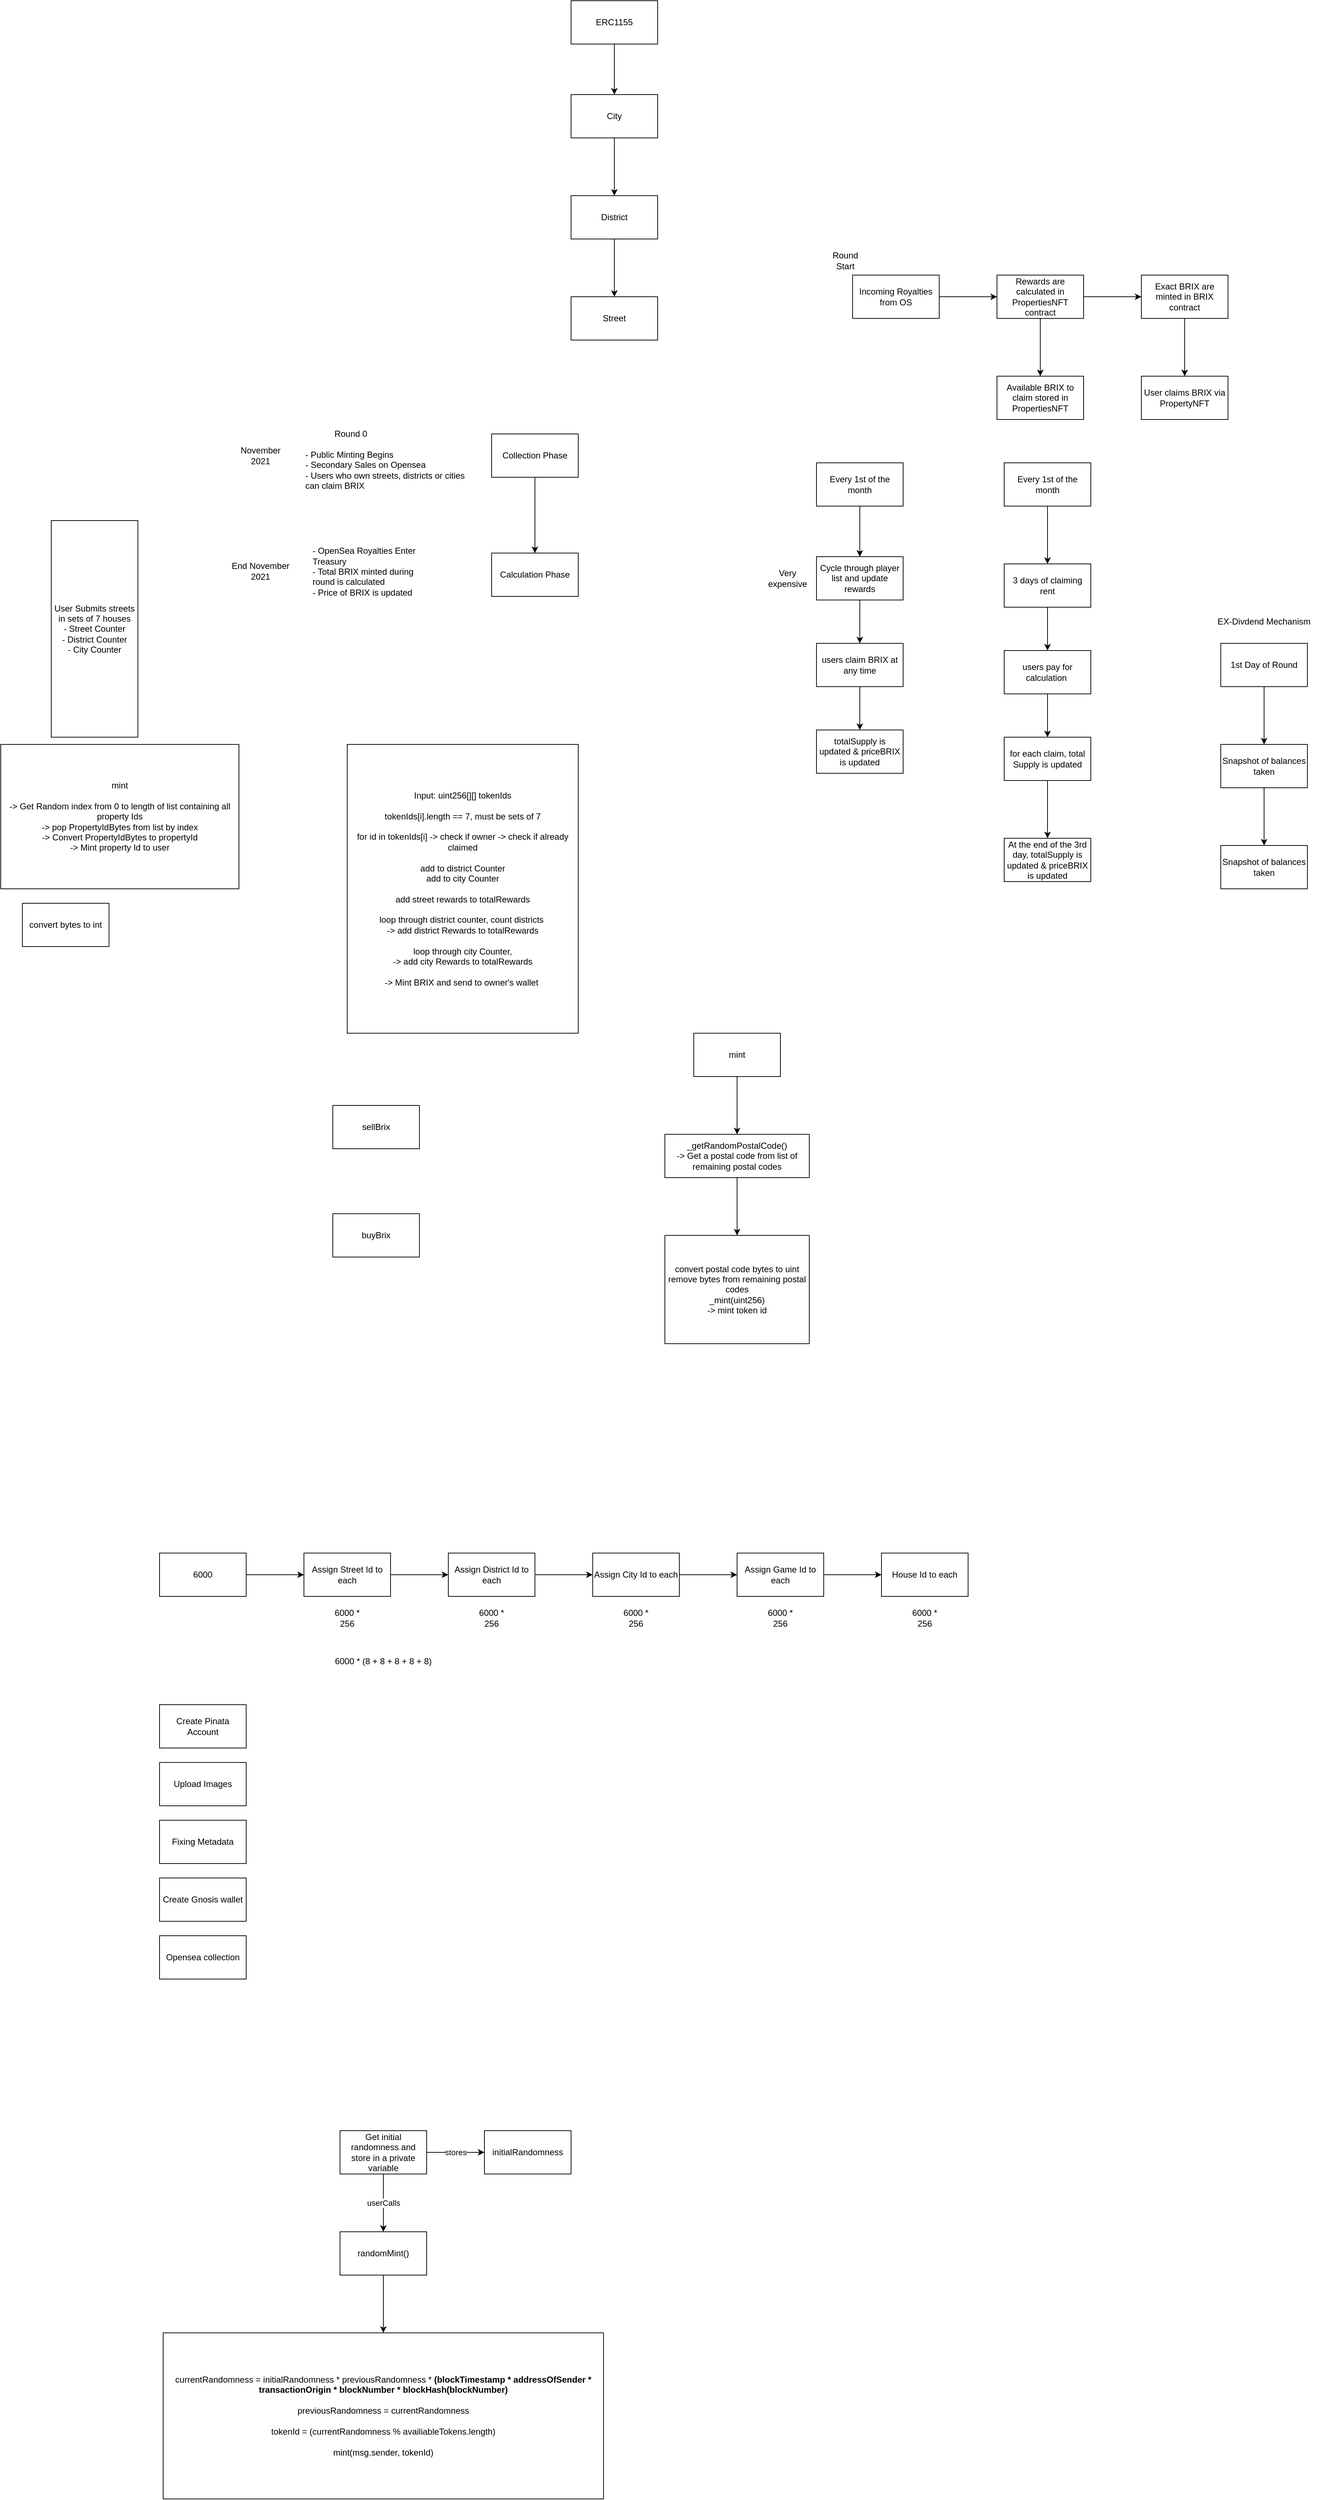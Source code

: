 <mxfile version="14.5.1" type="device" pages="3"><diagram id="Az3tWAgbhtsFNuVqQc36" name="Page-1"><mxGraphModel dx="1936" dy="816" grid="1" gridSize="10" guides="1" tooltips="1" connect="1" arrows="1" fold="1" page="1" pageScale="1" pageWidth="850" pageHeight="1100" math="0" shadow="0"><root><mxCell id="0"/><mxCell id="1" parent="0"/><mxCell id="qR8uEm9JxeyCp4bmwIor-4" value="" style="edgeStyle=orthogonalEdgeStyle;rounded=0;orthogonalLoop=1;jettySize=auto;html=1;" parent="1" source="qR8uEm9JxeyCp4bmwIor-1" target="qR8uEm9JxeyCp4bmwIor-3" edge="1"><mxGeometry relative="1" as="geometry"/></mxCell><mxCell id="qR8uEm9JxeyCp4bmwIor-1" value="Incoming Royalties from OS" style="rounded=0;whiteSpace=wrap;html=1;" parent="1" vertex="1"><mxGeometry x="360" y="390" width="120" height="60" as="geometry"/></mxCell><mxCell id="qR8uEm9JxeyCp4bmwIor-2" value="Round Start" style="text;html=1;strokeColor=none;fillColor=none;align=center;verticalAlign=middle;whiteSpace=wrap;rounded=0;" parent="1" vertex="1"><mxGeometry x="330" y="360" width="40" height="20" as="geometry"/></mxCell><mxCell id="qR8uEm9JxeyCp4bmwIor-6" value="" style="edgeStyle=orthogonalEdgeStyle;rounded=0;orthogonalLoop=1;jettySize=auto;html=1;" parent="1" source="qR8uEm9JxeyCp4bmwIor-3" target="qR8uEm9JxeyCp4bmwIor-5" edge="1"><mxGeometry relative="1" as="geometry"/></mxCell><mxCell id="qR8uEm9JxeyCp4bmwIor-8" value="" style="edgeStyle=orthogonalEdgeStyle;rounded=0;orthogonalLoop=1;jettySize=auto;html=1;" parent="1" source="qR8uEm9JxeyCp4bmwIor-3" target="qR8uEm9JxeyCp4bmwIor-7" edge="1"><mxGeometry relative="1" as="geometry"/></mxCell><mxCell id="qR8uEm9JxeyCp4bmwIor-3" value="Rewards are calculated in PropertiesNFT contract" style="rounded=0;whiteSpace=wrap;html=1;" parent="1" vertex="1"><mxGeometry x="560" y="390" width="120" height="60" as="geometry"/></mxCell><mxCell id="qR8uEm9JxeyCp4bmwIor-5" value="Available BRIX to claim stored in PropertiesNFT" style="rounded=0;whiteSpace=wrap;html=1;" parent="1" vertex="1"><mxGeometry x="560" y="530" width="120" height="60" as="geometry"/></mxCell><mxCell id="qR8uEm9JxeyCp4bmwIor-10" value="" style="edgeStyle=orthogonalEdgeStyle;rounded=0;orthogonalLoop=1;jettySize=auto;html=1;" parent="1" source="qR8uEm9JxeyCp4bmwIor-7" target="qR8uEm9JxeyCp4bmwIor-9" edge="1"><mxGeometry relative="1" as="geometry"/></mxCell><mxCell id="qR8uEm9JxeyCp4bmwIor-7" value="Exact BRIX are minted in BRIX contract" style="rounded=0;whiteSpace=wrap;html=1;" parent="1" vertex="1"><mxGeometry x="760" y="390" width="120" height="60" as="geometry"/></mxCell><mxCell id="qR8uEm9JxeyCp4bmwIor-9" value="User claims BRIX via PropertyNFT" style="rounded=0;whiteSpace=wrap;html=1;" parent="1" vertex="1"><mxGeometry x="760" y="530" width="120" height="60" as="geometry"/></mxCell><mxCell id="qR8uEm9JxeyCp4bmwIor-13" value="" style="edgeStyle=orthogonalEdgeStyle;rounded=0;orthogonalLoop=1;jettySize=auto;html=1;" parent="1" source="qR8uEm9JxeyCp4bmwIor-11" target="qR8uEm9JxeyCp4bmwIor-12" edge="1"><mxGeometry relative="1" as="geometry"/></mxCell><mxCell id="qR8uEm9JxeyCp4bmwIor-11" value="ERC1155" style="rounded=0;whiteSpace=wrap;html=1;" parent="1" vertex="1"><mxGeometry x="-30" y="10" width="120" height="60" as="geometry"/></mxCell><mxCell id="qR8uEm9JxeyCp4bmwIor-15" value="" style="edgeStyle=orthogonalEdgeStyle;rounded=0;orthogonalLoop=1;jettySize=auto;html=1;" parent="1" source="qR8uEm9JxeyCp4bmwIor-12" target="qR8uEm9JxeyCp4bmwIor-14" edge="1"><mxGeometry relative="1" as="geometry"/></mxCell><mxCell id="qR8uEm9JxeyCp4bmwIor-12" value="City" style="rounded=0;whiteSpace=wrap;html=1;" parent="1" vertex="1"><mxGeometry x="-30" y="140" width="120" height="60" as="geometry"/></mxCell><mxCell id="qR8uEm9JxeyCp4bmwIor-17" value="" style="edgeStyle=orthogonalEdgeStyle;rounded=0;orthogonalLoop=1;jettySize=auto;html=1;" parent="1" source="qR8uEm9JxeyCp4bmwIor-14" target="qR8uEm9JxeyCp4bmwIor-16" edge="1"><mxGeometry relative="1" as="geometry"/></mxCell><mxCell id="qR8uEm9JxeyCp4bmwIor-14" value="District" style="rounded=0;whiteSpace=wrap;html=1;" parent="1" vertex="1"><mxGeometry x="-30" y="280" width="120" height="60" as="geometry"/></mxCell><mxCell id="qR8uEm9JxeyCp4bmwIor-16" value="Street" style="rounded=0;whiteSpace=wrap;html=1;" parent="1" vertex="1"><mxGeometry x="-30" y="420" width="120" height="60" as="geometry"/></mxCell><mxCell id="qR8uEm9JxeyCp4bmwIor-20" value="" style="edgeStyle=orthogonalEdgeStyle;rounded=0;orthogonalLoop=1;jettySize=auto;html=1;" parent="1" source="qR8uEm9JxeyCp4bmwIor-18" target="qR8uEm9JxeyCp4bmwIor-19" edge="1"><mxGeometry relative="1" as="geometry"/></mxCell><mxCell id="qR8uEm9JxeyCp4bmwIor-18" value="Every 1st of the month" style="rounded=0;whiteSpace=wrap;html=1;" parent="1" vertex="1"><mxGeometry x="310" y="650" width="120" height="60" as="geometry"/></mxCell><mxCell id="qR8uEm9JxeyCp4bmwIor-26" value="" style="edgeStyle=orthogonalEdgeStyle;rounded=0;orthogonalLoop=1;jettySize=auto;html=1;entryX=0.5;entryY=0;entryDx=0;entryDy=0;" parent="1" source="qR8uEm9JxeyCp4bmwIor-19" target="qR8uEm9JxeyCp4bmwIor-32" edge="1"><mxGeometry relative="1" as="geometry"><mxPoint x="370" y="920" as="targetPoint"/></mxGeometry></mxCell><mxCell id="qR8uEm9JxeyCp4bmwIor-19" value="Cycle through player list and update rewards" style="rounded=0;whiteSpace=wrap;html=1;" parent="1" vertex="1"><mxGeometry x="310" y="780" width="120" height="60" as="geometry"/></mxCell><mxCell id="qR8uEm9JxeyCp4bmwIor-22" value="Very expensive" style="text;html=1;strokeColor=none;fillColor=none;align=center;verticalAlign=middle;whiteSpace=wrap;rounded=0;" parent="1" vertex="1"><mxGeometry x="250" y="800" width="40" height="20" as="geometry"/></mxCell><mxCell id="qR8uEm9JxeyCp4bmwIor-28" value="" style="edgeStyle=orthogonalEdgeStyle;rounded=0;orthogonalLoop=1;jettySize=auto;html=1;" parent="1" source="qR8uEm9JxeyCp4bmwIor-24" edge="1"><mxGeometry relative="1" as="geometry"><mxPoint x="630" y="790" as="targetPoint"/></mxGeometry></mxCell><mxCell id="qR8uEm9JxeyCp4bmwIor-24" value="Every 1st of the month" style="rounded=0;whiteSpace=wrap;html=1;" parent="1" vertex="1"><mxGeometry x="570" y="650" width="120" height="60" as="geometry"/></mxCell><mxCell id="qR8uEm9JxeyCp4bmwIor-31" value="totalSupply is updated &amp;amp; priceBRIX is updated" style="rounded=0;whiteSpace=wrap;html=1;" parent="1" vertex="1"><mxGeometry x="310" y="1020" width="120" height="60" as="geometry"/></mxCell><mxCell id="qR8uEm9JxeyCp4bmwIor-33" style="edgeStyle=orthogonalEdgeStyle;rounded=0;orthogonalLoop=1;jettySize=auto;html=1;" parent="1" source="qR8uEm9JxeyCp4bmwIor-32" target="qR8uEm9JxeyCp4bmwIor-31" edge="1"><mxGeometry relative="1" as="geometry"/></mxCell><mxCell id="qR8uEm9JxeyCp4bmwIor-32" value="users claim BRIX at any time" style="rounded=0;whiteSpace=wrap;html=1;" parent="1" vertex="1"><mxGeometry x="310" y="900" width="120" height="60" as="geometry"/></mxCell><mxCell id="qR8uEm9JxeyCp4bmwIor-40" value="" style="edgeStyle=orthogonalEdgeStyle;rounded=0;orthogonalLoop=1;jettySize=auto;html=1;" parent="1" source="qR8uEm9JxeyCp4bmwIor-41" target="qR8uEm9JxeyCp4bmwIor-43" edge="1"><mxGeometry relative="1" as="geometry"/></mxCell><mxCell id="qR8uEm9JxeyCp4bmwIor-41" value="3 days of claiming rent" style="rounded=0;whiteSpace=wrap;html=1;" parent="1" vertex="1"><mxGeometry x="570" y="790" width="120" height="60" as="geometry"/></mxCell><mxCell id="qR8uEm9JxeyCp4bmwIor-42" value="" style="edgeStyle=orthogonalEdgeStyle;rounded=0;orthogonalLoop=1;jettySize=auto;html=1;" parent="1" source="qR8uEm9JxeyCp4bmwIor-43" target="qR8uEm9JxeyCp4bmwIor-45" edge="1"><mxGeometry relative="1" as="geometry"/></mxCell><mxCell id="qR8uEm9JxeyCp4bmwIor-43" value="users pay for calculation&amp;nbsp;" style="rounded=0;whiteSpace=wrap;html=1;" parent="1" vertex="1"><mxGeometry x="570" y="910" width="120" height="60" as="geometry"/></mxCell><mxCell id="qR8uEm9JxeyCp4bmwIor-44" value="" style="edgeStyle=orthogonalEdgeStyle;rounded=0;orthogonalLoop=1;jettySize=auto;html=1;" parent="1" source="qR8uEm9JxeyCp4bmwIor-45" target="qR8uEm9JxeyCp4bmwIor-46" edge="1"><mxGeometry relative="1" as="geometry"/></mxCell><mxCell id="qR8uEm9JxeyCp4bmwIor-45" value="for each claim, total Supply is updated" style="rounded=0;whiteSpace=wrap;html=1;" parent="1" vertex="1"><mxGeometry x="570" y="1030" width="120" height="60" as="geometry"/></mxCell><mxCell id="qR8uEm9JxeyCp4bmwIor-46" value="At the end of the 3rd day, totalSupply is updated &amp;amp; priceBRIX is updated" style="rounded=0;whiteSpace=wrap;html=1;" parent="1" vertex="1"><mxGeometry x="570" y="1170" width="120" height="60" as="geometry"/></mxCell><mxCell id="LTl5Bn6q6kpnDJlKhOfX-1" value="EX-Divdend Mechanism" style="text;html=1;strokeColor=none;fillColor=none;align=center;verticalAlign=middle;whiteSpace=wrap;rounded=0;" parent="1" vertex="1"><mxGeometry x="830" y="860" width="200" height="20" as="geometry"/></mxCell><mxCell id="LTl5Bn6q6kpnDJlKhOfX-4" value="" style="edgeStyle=orthogonalEdgeStyle;rounded=0;orthogonalLoop=1;jettySize=auto;html=1;" parent="1" source="LTl5Bn6q6kpnDJlKhOfX-2" target="LTl5Bn6q6kpnDJlKhOfX-3" edge="1"><mxGeometry relative="1" as="geometry"/></mxCell><mxCell id="LTl5Bn6q6kpnDJlKhOfX-2" value="1st Day of Round" style="rounded=0;whiteSpace=wrap;html=1;" parent="1" vertex="1"><mxGeometry x="870" y="900" width="120" height="60" as="geometry"/></mxCell><mxCell id="LTl5Bn6q6kpnDJlKhOfX-6" value="" style="edgeStyle=orthogonalEdgeStyle;rounded=0;orthogonalLoop=1;jettySize=auto;html=1;" parent="1" source="LTl5Bn6q6kpnDJlKhOfX-3" target="LTl5Bn6q6kpnDJlKhOfX-5" edge="1"><mxGeometry relative="1" as="geometry"/></mxCell><mxCell id="LTl5Bn6q6kpnDJlKhOfX-3" value="Snapshot of balances taken" style="rounded=0;whiteSpace=wrap;html=1;" parent="1" vertex="1"><mxGeometry x="870" y="1040" width="120" height="60" as="geometry"/></mxCell><mxCell id="LTl5Bn6q6kpnDJlKhOfX-5" value="Snapshot of balances taken" style="rounded=0;whiteSpace=wrap;html=1;" parent="1" vertex="1"><mxGeometry x="870" y="1180" width="120" height="60" as="geometry"/></mxCell><mxCell id="PVgWpSz1gebOikSDY0ii-7" value="" style="edgeStyle=orthogonalEdgeStyle;rounded=0;orthogonalLoop=1;jettySize=auto;html=1;" parent="1" source="PVgWpSz1gebOikSDY0ii-1" target="PVgWpSz1gebOikSDY0ii-6" edge="1"><mxGeometry relative="1" as="geometry"/></mxCell><mxCell id="PVgWpSz1gebOikSDY0ii-1" value="Collection Phase" style="rounded=0;whiteSpace=wrap;html=1;" parent="1" vertex="1"><mxGeometry x="-140" y="610" width="120" height="60" as="geometry"/></mxCell><mxCell id="PVgWpSz1gebOikSDY0ii-2" value="Round 0" style="text;html=1;strokeColor=none;fillColor=none;align=center;verticalAlign=middle;whiteSpace=wrap;rounded=0;" parent="1" vertex="1"><mxGeometry x="-380" y="600" width="90" height="20" as="geometry"/></mxCell><mxCell id="PVgWpSz1gebOikSDY0ii-3" value="- Public Minting Begins&lt;br&gt;- Secondary Sales on Opensea&lt;br&gt;- Users who own streets, districts or cities can claim BRIX" style="text;html=1;strokeColor=none;fillColor=none;align=left;verticalAlign=middle;whiteSpace=wrap;rounded=0;" parent="1" vertex="1"><mxGeometry x="-400" y="650" width="240" height="20" as="geometry"/></mxCell><mxCell id="PVgWpSz1gebOikSDY0ii-5" value="November 2021" style="text;html=1;strokeColor=none;fillColor=none;align=center;verticalAlign=middle;whiteSpace=wrap;rounded=0;" parent="1" vertex="1"><mxGeometry x="-480" y="630" width="40" height="20" as="geometry"/></mxCell><mxCell id="PVgWpSz1gebOikSDY0ii-6" value="Calculation Phase" style="rounded=0;whiteSpace=wrap;html=1;" parent="1" vertex="1"><mxGeometry x="-140" y="775" width="120" height="60" as="geometry"/></mxCell><mxCell id="PVgWpSz1gebOikSDY0ii-8" value="- OpenSea Royalties Enter Treasury&lt;br&gt;- Total BRIX minted during round is calculated&lt;br&gt;- Price of BRIX is updated&lt;br&gt;&lt;br&gt;&lt;div&gt;&lt;br&gt;&lt;/div&gt;" style="text;html=1;strokeColor=none;fillColor=none;align=left;verticalAlign=middle;whiteSpace=wrap;rounded=0;" parent="1" vertex="1"><mxGeometry x="-390" y="770" width="160" height="90" as="geometry"/></mxCell><mxCell id="PVgWpSz1gebOikSDY0ii-11" value="End November 2021" style="text;html=1;strokeColor=none;fillColor=none;align=center;verticalAlign=middle;whiteSpace=wrap;rounded=0;" parent="1" vertex="1"><mxGeometry x="-505" y="790" width="90" height="20" as="geometry"/></mxCell><mxCell id="eqbZpa2mwNbuk-bFrMtH-1" value="User Submits streets in sets of 7 houses&lt;br&gt;- Street Counter&lt;br&gt;- District Counter&lt;br&gt;- City Counter" style="rounded=0;whiteSpace=wrap;html=1;" parent="1" vertex="1"><mxGeometry x="-750" y="730" width="120" height="300" as="geometry"/></mxCell><mxCell id="eqbZpa2mwNbuk-bFrMtH-2" value="Input: uint256[][] tokenIds&lt;br&gt;&lt;br&gt;tokenIds[i].length == 7, must be sets of 7&lt;br&gt;&lt;br&gt;for id in tokenIds[i] -&amp;gt; check if owner -&amp;gt; check if already claimed&lt;br&gt;&lt;br&gt;add to district Counter&lt;br&gt;add to city Counter&lt;br&gt;&lt;br&gt;add street rewards to totalRewards&lt;br&gt;&lt;br&gt;loop through district counter, count districts&amp;nbsp;&lt;br&gt;-&amp;gt; add district Rewards to totalRewards&lt;br&gt;&lt;br&gt;loop through city Counter,&lt;br&gt;-&amp;gt; add city Rewards to totalRewards&lt;br&gt;&lt;br&gt;-&amp;gt; Mint BRIX and send to owner's wallet&amp;nbsp;" style="rounded=0;whiteSpace=wrap;html=1;" parent="1" vertex="1"><mxGeometry x="-340" y="1040" width="320" height="400" as="geometry"/></mxCell><mxCell id="eqbZpa2mwNbuk-bFrMtH-3" value="mint&lt;br&gt;&lt;br&gt;-&amp;gt; Get Random index from 0 to length of list containing all property Ids&lt;br&gt;-&amp;gt; pop PropertyIdBytes from list by index&lt;br&gt;-&amp;gt; Convert PropertyIdBytes to propertyId&lt;br&gt;-&amp;gt; Mint property Id to user" style="rounded=0;whiteSpace=wrap;html=1;" parent="1" vertex="1"><mxGeometry x="-820" y="1040" width="330" height="200" as="geometry"/></mxCell><mxCell id="eqbZpa2mwNbuk-bFrMtH-5" value="convert bytes to int" style="rounded=0;whiteSpace=wrap;html=1;" parent="1" vertex="1"><mxGeometry x="-790" y="1260" width="120" height="60" as="geometry"/></mxCell><mxCell id="eqbZpa2mwNbuk-bFrMtH-6" value="sellBrix" style="rounded=0;whiteSpace=wrap;html=1;" parent="1" vertex="1"><mxGeometry x="-360" y="1540" width="120" height="60" as="geometry"/></mxCell><mxCell id="eqbZpa2mwNbuk-bFrMtH-7" value="buyBrix" style="rounded=0;whiteSpace=wrap;html=1;" parent="1" vertex="1"><mxGeometry x="-360" y="1690" width="120" height="60" as="geometry"/></mxCell><mxCell id="eqbZpa2mwNbuk-bFrMtH-10" value="" style="edgeStyle=orthogonalEdgeStyle;rounded=0;orthogonalLoop=1;jettySize=auto;html=1;" parent="1" source="eqbZpa2mwNbuk-bFrMtH-8" target="eqbZpa2mwNbuk-bFrMtH-9" edge="1"><mxGeometry relative="1" as="geometry"/></mxCell><mxCell id="eqbZpa2mwNbuk-bFrMtH-8" value="6000" style="rounded=0;whiteSpace=wrap;html=1;" parent="1" vertex="1"><mxGeometry x="-600" y="2160" width="120" height="60" as="geometry"/></mxCell><mxCell id="eqbZpa2mwNbuk-bFrMtH-12" value="" style="edgeStyle=orthogonalEdgeStyle;rounded=0;orthogonalLoop=1;jettySize=auto;html=1;" parent="1" source="eqbZpa2mwNbuk-bFrMtH-9" target="eqbZpa2mwNbuk-bFrMtH-11" edge="1"><mxGeometry relative="1" as="geometry"/></mxCell><mxCell id="eqbZpa2mwNbuk-bFrMtH-9" value="Assign Street Id to each" style="rounded=0;whiteSpace=wrap;html=1;" parent="1" vertex="1"><mxGeometry x="-400" y="2160" width="120" height="60" as="geometry"/></mxCell><mxCell id="eqbZpa2mwNbuk-bFrMtH-14" value="" style="edgeStyle=orthogonalEdgeStyle;rounded=0;orthogonalLoop=1;jettySize=auto;html=1;" parent="1" source="eqbZpa2mwNbuk-bFrMtH-11" target="eqbZpa2mwNbuk-bFrMtH-13" edge="1"><mxGeometry relative="1" as="geometry"/></mxCell><mxCell id="eqbZpa2mwNbuk-bFrMtH-11" value="Assign District Id to each" style="rounded=0;whiteSpace=wrap;html=1;" parent="1" vertex="1"><mxGeometry x="-200" y="2160" width="120" height="60" as="geometry"/></mxCell><mxCell id="eqbZpa2mwNbuk-bFrMtH-20" value="" style="edgeStyle=orthogonalEdgeStyle;rounded=0;orthogonalLoop=1;jettySize=auto;html=1;" parent="1" source="eqbZpa2mwNbuk-bFrMtH-13" target="eqbZpa2mwNbuk-bFrMtH-19" edge="1"><mxGeometry relative="1" as="geometry"/></mxCell><mxCell id="eqbZpa2mwNbuk-bFrMtH-13" value="Assign City Id to each" style="rounded=0;whiteSpace=wrap;html=1;" parent="1" vertex="1"><mxGeometry y="2160" width="120" height="60" as="geometry"/></mxCell><mxCell id="eqbZpa2mwNbuk-bFrMtH-15" value="6000 * 256" style="text;html=1;strokeColor=none;fillColor=none;align=center;verticalAlign=middle;whiteSpace=wrap;rounded=0;" parent="1" vertex="1"><mxGeometry x="-360" y="2240" width="40" height="20" as="geometry"/></mxCell><mxCell id="eqbZpa2mwNbuk-bFrMtH-16" value="6000 * 256" style="text;html=1;strokeColor=none;fillColor=none;align=center;verticalAlign=middle;whiteSpace=wrap;rounded=0;" parent="1" vertex="1"><mxGeometry x="-160" y="2240" width="40" height="20" as="geometry"/></mxCell><mxCell id="eqbZpa2mwNbuk-bFrMtH-17" value="6000 * 256" style="text;html=1;strokeColor=none;fillColor=none;align=center;verticalAlign=middle;whiteSpace=wrap;rounded=0;" parent="1" vertex="1"><mxGeometry x="40" y="2240" width="40" height="20" as="geometry"/></mxCell><mxCell id="eqbZpa2mwNbuk-bFrMtH-22" value="" style="edgeStyle=orthogonalEdgeStyle;rounded=0;orthogonalLoop=1;jettySize=auto;html=1;" parent="1" source="eqbZpa2mwNbuk-bFrMtH-19" target="eqbZpa2mwNbuk-bFrMtH-21" edge="1"><mxGeometry relative="1" as="geometry"/></mxCell><mxCell id="eqbZpa2mwNbuk-bFrMtH-19" value="Assign Game Id to each" style="rounded=0;whiteSpace=wrap;html=1;" parent="1" vertex="1"><mxGeometry x="200" y="2160" width="120" height="60" as="geometry"/></mxCell><mxCell id="eqbZpa2mwNbuk-bFrMtH-21" value="House Id to each" style="rounded=0;whiteSpace=wrap;html=1;" parent="1" vertex="1"><mxGeometry x="400" y="2160" width="120" height="60" as="geometry"/></mxCell><mxCell id="eqbZpa2mwNbuk-bFrMtH-23" value="6000 * 256" style="text;html=1;strokeColor=none;fillColor=none;align=center;verticalAlign=middle;whiteSpace=wrap;rounded=0;" parent="1" vertex="1"><mxGeometry x="240" y="2240" width="40" height="20" as="geometry"/></mxCell><mxCell id="eqbZpa2mwNbuk-bFrMtH-24" value="6000 * 256" style="text;html=1;strokeColor=none;fillColor=none;align=center;verticalAlign=middle;whiteSpace=wrap;rounded=0;" parent="1" vertex="1"><mxGeometry x="440" y="2240" width="40" height="20" as="geometry"/></mxCell><mxCell id="eqbZpa2mwNbuk-bFrMtH-25" value="6000 * (8 + 8 + 8 + 8 + 8)" style="text;html=1;strokeColor=none;fillColor=none;align=center;verticalAlign=middle;whiteSpace=wrap;rounded=0;" parent="1" vertex="1"><mxGeometry x="-360" y="2300" width="140" height="20" as="geometry"/></mxCell><mxCell id="eqbZpa2mwNbuk-bFrMtH-26" value="Fixing Metadata" style="rounded=0;whiteSpace=wrap;html=1;" parent="1" vertex="1"><mxGeometry x="-600" y="2530" width="120" height="60" as="geometry"/></mxCell><mxCell id="eqbZpa2mwNbuk-bFrMtH-27" value="Create Gnosis wallet" style="rounded=0;whiteSpace=wrap;html=1;" parent="1" vertex="1"><mxGeometry x="-600" y="2610" width="120" height="60" as="geometry"/></mxCell><mxCell id="eqbZpa2mwNbuk-bFrMtH-28" value="Opensea collection" style="rounded=0;whiteSpace=wrap;html=1;" parent="1" vertex="1"><mxGeometry x="-600" y="2690" width="120" height="60" as="geometry"/></mxCell><mxCell id="eqbZpa2mwNbuk-bFrMtH-29" value="Upload Images" style="rounded=0;whiteSpace=wrap;html=1;" parent="1" vertex="1"><mxGeometry x="-600" y="2450" width="120" height="60" as="geometry"/></mxCell><mxCell id="eqbZpa2mwNbuk-bFrMtH-30" value="Create Pinata Account" style="rounded=0;whiteSpace=wrap;html=1;" parent="1" vertex="1"><mxGeometry x="-600" y="2370" width="120" height="60" as="geometry"/></mxCell><mxCell id="_FdfOozrJrR6hLukBdHp-3" value="" style="edgeStyle=orthogonalEdgeStyle;rounded=0;orthogonalLoop=1;jettySize=auto;html=1;" parent="1" source="_FdfOozrJrR6hLukBdHp-1" target="_FdfOozrJrR6hLukBdHp-2" edge="1"><mxGeometry relative="1" as="geometry"/></mxCell><mxCell id="_FdfOozrJrR6hLukBdHp-1" value="mint" style="rounded=0;whiteSpace=wrap;html=1;" parent="1" vertex="1"><mxGeometry x="140" y="1440" width="120" height="60" as="geometry"/></mxCell><mxCell id="_FdfOozrJrR6hLukBdHp-5" value="" style="edgeStyle=orthogonalEdgeStyle;rounded=0;orthogonalLoop=1;jettySize=auto;html=1;" parent="1" source="_FdfOozrJrR6hLukBdHp-2" target="_FdfOozrJrR6hLukBdHp-4" edge="1"><mxGeometry relative="1" as="geometry"/></mxCell><mxCell id="_FdfOozrJrR6hLukBdHp-2" value="_getRandomPostalCode()&lt;br&gt;-&amp;gt; Get a postal code from list of remaining postal codes" style="rounded=0;whiteSpace=wrap;html=1;" parent="1" vertex="1"><mxGeometry x="100" y="1580" width="200" height="60" as="geometry"/></mxCell><mxCell id="_FdfOozrJrR6hLukBdHp-4" value="convert postal code bytes to uint&lt;br&gt;remove bytes from remaining postal codes&lt;br&gt;_mint(uint256)&lt;br&gt;-&amp;gt; mint token id" style="rounded=0;whiteSpace=wrap;html=1;" parent="1" vertex="1"><mxGeometry x="100" y="1720" width="200" height="150" as="geometry"/></mxCell><mxCell id="0Kqz_j-MDappRGvWgeHS-3" value="userCalls" style="edgeStyle=orthogonalEdgeStyle;rounded=0;orthogonalLoop=1;jettySize=auto;html=1;" parent="1" source="0Kqz_j-MDappRGvWgeHS-1" target="0Kqz_j-MDappRGvWgeHS-2" edge="1"><mxGeometry relative="1" as="geometry"/></mxCell><mxCell id="0Kqz_j-MDappRGvWgeHS-7" value="stores" style="edgeStyle=orthogonalEdgeStyle;rounded=0;orthogonalLoop=1;jettySize=auto;html=1;" parent="1" source="0Kqz_j-MDappRGvWgeHS-1" target="0Kqz_j-MDappRGvWgeHS-6" edge="1"><mxGeometry relative="1" as="geometry"/></mxCell><mxCell id="0Kqz_j-MDappRGvWgeHS-1" value="Get initial randomness and store in a private variable" style="rounded=0;whiteSpace=wrap;html=1;" parent="1" vertex="1"><mxGeometry x="-350" y="2960" width="120" height="60" as="geometry"/></mxCell><mxCell id="0Kqz_j-MDappRGvWgeHS-5" value="" style="edgeStyle=orthogonalEdgeStyle;rounded=0;orthogonalLoop=1;jettySize=auto;html=1;" parent="1" source="0Kqz_j-MDappRGvWgeHS-2" target="0Kqz_j-MDappRGvWgeHS-4" edge="1"><mxGeometry relative="1" as="geometry"/></mxCell><mxCell id="0Kqz_j-MDappRGvWgeHS-2" value="randomMint()" style="rounded=0;whiteSpace=wrap;html=1;" parent="1" vertex="1"><mxGeometry x="-350" y="3100" width="120" height="60" as="geometry"/></mxCell><mxCell id="0Kqz_j-MDappRGvWgeHS-4" value="currentRandomness = initialRandomness * previousRandomness * &lt;b&gt;(blockTimestamp * addressOfSender * transactionOrigin * blockNumber * blockHash(blockNumber)&lt;br&gt;&lt;/b&gt;&lt;br&gt;previousRandomness = currentRandomness&lt;br&gt;&lt;br&gt;tokenId = (currentRandomness % availiableTokens.length)&lt;br&gt;&lt;br&gt;mint(msg.sender, tokenId)" style="rounded=0;whiteSpace=wrap;html=1;" parent="1" vertex="1"><mxGeometry x="-595" y="3240" width="610" height="230" as="geometry"/></mxCell><mxCell id="0Kqz_j-MDappRGvWgeHS-6" value="initialRandomness" style="rounded=0;whiteSpace=wrap;html=1;" parent="1" vertex="1"><mxGeometry x="-150" y="2960" width="120" height="60" as="geometry"/></mxCell></root></mxGraphModel></diagram><diagram id="27fSMI0xpBUnYNhYMuTy" name="Page-2"><mxGraphModel dx="1422" dy="832" grid="1" gridSize="10" guides="1" tooltips="1" connect="1" arrows="1" fold="1" page="1" pageScale="1" pageWidth="850" pageHeight="1100" math="0" shadow="0"><root><mxCell id="FsSso5jmuNZqZUrNtx4v-0"/><mxCell id="FsSso5jmuNZqZUrNtx4v-1" parent="FsSso5jmuNZqZUrNtx4v-0"/><mxCell id="FsSso5jmuNZqZUrNtx4v-4" value="" style="edgeStyle=orthogonalEdgeStyle;rounded=0;orthogonalLoop=1;jettySize=auto;html=1;" parent="FsSso5jmuNZqZUrNtx4v-1" source="FsSso5jmuNZqZUrNtx4v-2" target="FsSso5jmuNZqZUrNtx4v-3" edge="1"><mxGeometry relative="1" as="geometry"/></mxCell><mxCell id="FsSso5jmuNZqZUrNtx4v-2" value="Postal Codes" style="rounded=0;whiteSpace=wrap;html=1;" parent="FsSso5jmuNZqZUrNtx4v-1" vertex="1"><mxGeometry x="360" y="390" width="120" height="60" as="geometry"/></mxCell><mxCell id="FsSso5jmuNZqZUrNtx4v-3" value="[GameIndex][CityIndex][DistrictIndex][StreetIndex][HouseIndex]" style="rounded=0;whiteSpace=wrap;html=1;" parent="FsSso5jmuNZqZUrNtx4v-1" vertex="1"><mxGeometry x="240" y="520" width="300" height="60" as="geometry"/></mxCell></root></mxGraphModel></diagram><diagram id="8fQI4dvlBCszx4Y8lR9V" name="Page-3"><mxGraphModel dx="1086" dy="816" grid="1" gridSize="10" guides="1" tooltips="1" connect="1" arrows="1" fold="1" page="1" pageScale="1" pageWidth="850" pageHeight="1100" math="0" shadow="0"><root><mxCell id="RuXtWgyJQO5Basgjc8FS-0"/><mxCell id="RuXtWgyJQO5Basgjc8FS-1" parent="RuXtWgyJQO5Basgjc8FS-0"/><mxCell id="RuXtWgyJQO5Basgjc8FS-4" value="" style="edgeStyle=orthogonalEdgeStyle;rounded=0;orthogonalLoop=1;jettySize=auto;html=1;" edge="1" parent="RuXtWgyJQO5Basgjc8FS-1" source="RuXtWgyJQO5Basgjc8FS-2" target="RuXtWgyJQO5Basgjc8FS-3"><mxGeometry relative="1" as="geometry"/></mxCell><mxCell id="RuXtWgyJQO5Basgjc8FS-2" value="Metadata" style="rounded=0;whiteSpace=wrap;html=1;" vertex="1" parent="RuXtWgyJQO5Basgjc8FS-1"><mxGeometry x="360" y="390" width="120" height="60" as="geometry"/></mxCell><mxCell id="RuXtWgyJQO5Basgjc8FS-3" value="Name: Property #00000000&lt;br&gt;Description: Property NFT&lt;br&gt;Attributes:&amp;nbsp;&lt;br&gt;City&lt;br&gt;District&lt;br&gt;Street&lt;br&gt;House (with Max Value)" style="rounded=0;whiteSpace=wrap;html=1;" vertex="1" parent="RuXtWgyJQO5Basgjc8FS-1"><mxGeometry x="155" y="540" width="530" height="170" as="geometry"/></mxCell></root></mxGraphModel></diagram></mxfile>